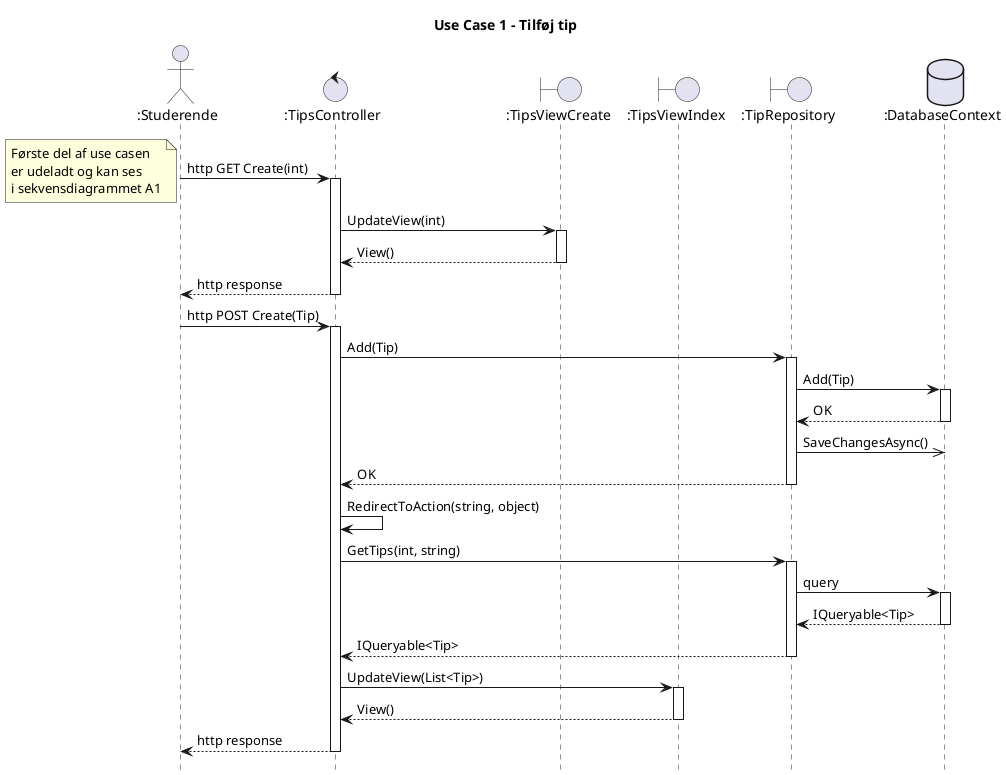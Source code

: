 @startuml
title Use Case 1 - Tilføj tip

actor       ":Studerende"       as stud
control       ":TipsController"       as tipscont
boundary       ":TipsViewCreate"       as tipscreate
boundary       ":TipsViewIndex"       as tipsindex
boundary       ":TipRepository"       as tipsrepo
database       ":DatabaseContext"       as db


stud -> tipscont: http GET Create(int)

note left
Første del af use casen
er udeladt og kan ses
i sekvensdiagrammet A1
end note


Activate tipscont
tipscont -> tipscreate: UpdateView(int)

Activate tipscreate
tipscreate --> tipscont: View()
Deactivate tipscreate

tipscont --> stud: http response

Deactivate tipscont

stud -> tipscont: http POST Create(Tip)

Activate tipscont
tipscont -> tipsrepo: Add(Tip)

Activate tipsrepo
tipsrepo -> db: Add(Tip)

Activate db
db --> tipsrepo: OK
Deactivate db

tipsrepo ->> db: SaveChangesAsync()

tipsrepo --> tipscont: OK
Deactivate tipsrepo

tipscont -> tipscont: RedirectToAction(string, object)
tipscont -> tipsrepo: GetTips(int, string)

Activate tipsrepo
tipsrepo -> db: query

Activate db
db --> tipsrepo: IQueryable<Tip>
Deactivate db

tipsrepo --> tipscont: IQueryable<Tip>

Deactivate tipsrepo

tipscont -> tipsindex: UpdateView(List<Tip>)
Activate tipsindex
tipsindex --> tipscont: View()
Deactivate tipsindex

tipscont --> stud: http response
Deactivate tipscont


hide footbox

@enduml